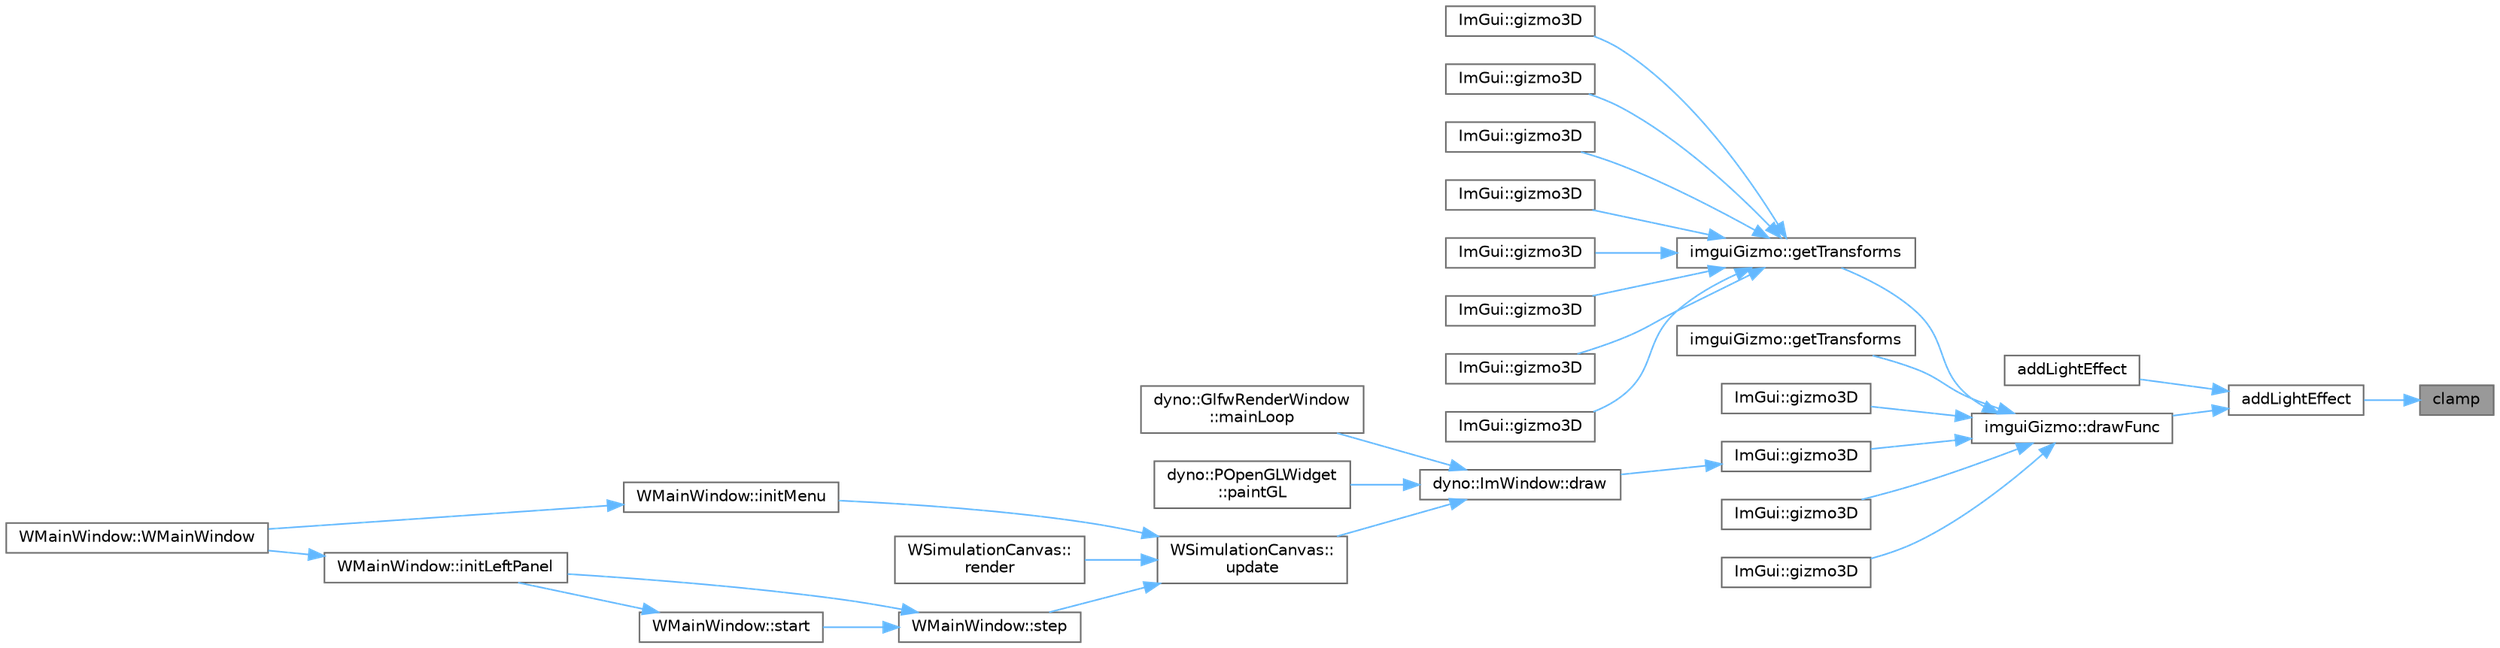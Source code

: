 digraph "clamp"
{
 // LATEX_PDF_SIZE
  bgcolor="transparent";
  edge [fontname=Helvetica,fontsize=10,labelfontname=Helvetica,labelfontsize=10];
  node [fontname=Helvetica,fontsize=10,shape=box,height=0.2,width=0.4];
  rankdir="RL";
  Node1 [id="Node000001",label="clamp",height=0.2,width=0.4,color="gray40", fillcolor="grey60", style="filled", fontcolor="black",tooltip=" "];
  Node1 -> Node2 [id="edge1_Node000001_Node000002",dir="back",color="steelblue1",style="solid",tooltip=" "];
  Node2 [id="Node000002",label="addLightEffect",height=0.2,width=0.4,color="grey40", fillcolor="white", style="filled",URL="$im_gu_i_z_m_oquat_8cpp.html#aed1ab0cf6cd9a5577f8b3bf479b054a4",tooltip=" "];
  Node2 -> Node3 [id="edge2_Node000002_Node000003",dir="back",color="steelblue1",style="solid",tooltip=" "];
  Node3 [id="Node000003",label="addLightEffect",height=0.2,width=0.4,color="grey40", fillcolor="white", style="filled",URL="$im_gu_i_z_m_oquat_8cpp.html#ac274c15e6e8f55cf59fd8da97d8d1ba8",tooltip=" "];
  Node2 -> Node4 [id="edge3_Node000002_Node000004",dir="back",color="steelblue1",style="solid",tooltip=" "];
  Node4 [id="Node000004",label="imguiGizmo::drawFunc",height=0.2,width=0.4,color="grey40", fillcolor="white", style="filled",URL="$structimgui_gizmo.html#a2c005d30d9ee3d3937373021936c1767",tooltip=" "];
  Node4 -> Node5 [id="edge4_Node000004_Node000005",dir="back",color="steelblue1",style="solid",tooltip=" "];
  Node5 [id="Node000005",label="imguiGizmo::getTransforms",height=0.2,width=0.4,color="grey40", fillcolor="white", style="filled",URL="$structimgui_gizmo.html#a241e926bd8739c54983bcd91be4b6ae3",tooltip=" "];
  Node5 -> Node6 [id="edge5_Node000005_Node000006",dir="back",color="steelblue1",style="solid",tooltip=" "];
  Node6 [id="Node000006",label="ImGui::gizmo3D",height=0.2,width=0.4,color="grey40", fillcolor="white", style="filled",URL="$namespace_im_gui.html#a61af30d549f6c2243c57a0d0d061e09a",tooltip=" "];
  Node5 -> Node7 [id="edge6_Node000005_Node000007",dir="back",color="steelblue1",style="solid",tooltip=" "];
  Node7 [id="Node000007",label="ImGui::gizmo3D",height=0.2,width=0.4,color="grey40", fillcolor="white", style="filled",URL="$namespace_im_gui.html#a877be18466d4e04f0b09af645d4406e1",tooltip=" "];
  Node5 -> Node8 [id="edge7_Node000005_Node000008",dir="back",color="steelblue1",style="solid",tooltip=" "];
  Node8 [id="Node000008",label="ImGui::gizmo3D",height=0.2,width=0.4,color="grey40", fillcolor="white", style="filled",URL="$namespace_im_gui.html#aca23c804bdcbc5de33b66933c14b5ad5",tooltip=" "];
  Node5 -> Node9 [id="edge8_Node000005_Node000009",dir="back",color="steelblue1",style="solid",tooltip=" "];
  Node9 [id="Node000009",label="ImGui::gizmo3D",height=0.2,width=0.4,color="grey40", fillcolor="white", style="filled",URL="$namespace_im_gui.html#af8ad013ce393b429a4a25fac01db6eda",tooltip=" "];
  Node5 -> Node10 [id="edge9_Node000005_Node000010",dir="back",color="steelblue1",style="solid",tooltip=" "];
  Node10 [id="Node000010",label="ImGui::gizmo3D",height=0.2,width=0.4,color="grey40", fillcolor="white", style="filled",URL="$namespace_im_gui.html#ae46fdfc64230fbd1698c69abd92fdfd6",tooltip=" "];
  Node5 -> Node11 [id="edge10_Node000005_Node000011",dir="back",color="steelblue1",style="solid",tooltip=" "];
  Node11 [id="Node000011",label="ImGui::gizmo3D",height=0.2,width=0.4,color="grey40", fillcolor="white", style="filled",URL="$namespace_im_gui.html#a027118ce41bc41c2f73b6d6e53140a85",tooltip=" "];
  Node5 -> Node12 [id="edge11_Node000005_Node000012",dir="back",color="steelblue1",style="solid",tooltip=" "];
  Node12 [id="Node000012",label="ImGui::gizmo3D",height=0.2,width=0.4,color="grey40", fillcolor="white", style="filled",URL="$namespace_im_gui.html#a11d3b06a2efc1fbdd031cc2685b01eed",tooltip=" "];
  Node5 -> Node13 [id="edge12_Node000005_Node000013",dir="back",color="steelblue1",style="solid",tooltip=" "];
  Node13 [id="Node000013",label="ImGui::gizmo3D",height=0.2,width=0.4,color="grey40", fillcolor="white", style="filled",URL="$namespace_im_gui.html#a2d2455778ebb948b9a7ca59128bc8493",tooltip=" "];
  Node4 -> Node14 [id="edge13_Node000004_Node000014",dir="back",color="steelblue1",style="solid",tooltip=" "];
  Node14 [id="Node000014",label="imguiGizmo::getTransforms",height=0.2,width=0.4,color="grey40", fillcolor="white", style="filled",URL="$structimgui_gizmo.html#a2069152a9dbaa940aa7d07c612afea8c",tooltip=" "];
  Node4 -> Node15 [id="edge14_Node000004_Node000015",dir="back",color="steelblue1",style="solid",tooltip=" "];
  Node15 [id="Node000015",label="ImGui::gizmo3D",height=0.2,width=0.4,color="grey40", fillcolor="white", style="filled",URL="$namespace_im_gui.html#af61ec011c335cdee3b2f83ef42d5b05e",tooltip=" "];
  Node4 -> Node16 [id="edge15_Node000004_Node000016",dir="back",color="steelblue1",style="solid",tooltip=" "];
  Node16 [id="Node000016",label="ImGui::gizmo3D",height=0.2,width=0.4,color="grey40", fillcolor="white", style="filled",URL="$namespace_im_gui.html#a90c2cd6c4e407679a6fb59114728de1b",tooltip=" "];
  Node16 -> Node17 [id="edge16_Node000016_Node000017",dir="back",color="steelblue1",style="solid",tooltip=" "];
  Node17 [id="Node000017",label="dyno::ImWindow::draw",height=0.2,width=0.4,color="grey40", fillcolor="white", style="filled",URL="$classdyno_1_1_im_window.html#a5075b54a2c06c5ca3ba633b3388cd836",tooltip=" "];
  Node17 -> Node18 [id="edge17_Node000017_Node000018",dir="back",color="steelblue1",style="solid",tooltip=" "];
  Node18 [id="Node000018",label="dyno::GlfwRenderWindow\l::mainLoop",height=0.2,width=0.4,color="grey40", fillcolor="white", style="filled",URL="$classdyno_1_1_glfw_render_window.html#a3bb103fce2b4642f10773e3c2ca9972d",tooltip=" "];
  Node17 -> Node19 [id="edge18_Node000017_Node000019",dir="back",color="steelblue1",style="solid",tooltip=" "];
  Node19 [id="Node000019",label="dyno::POpenGLWidget\l::paintGL",height=0.2,width=0.4,color="grey40", fillcolor="white", style="filled",URL="$classdyno_1_1_p_open_g_l_widget.html#ac3a49d40cf6bccf88a5b46f18f98ad07",tooltip=" "];
  Node17 -> Node20 [id="edge19_Node000017_Node000020",dir="back",color="steelblue1",style="solid",tooltip=" "];
  Node20 [id="Node000020",label="WSimulationCanvas::\lupdate",height=0.2,width=0.4,color="grey40", fillcolor="white", style="filled",URL="$class_w_simulation_canvas.html#af330bd93a0dc5ced223cf07561b2374d",tooltip=" "];
  Node20 -> Node21 [id="edge20_Node000020_Node000021",dir="back",color="steelblue1",style="solid",tooltip=" "];
  Node21 [id="Node000021",label="WMainWindow::initMenu",height=0.2,width=0.4,color="grey40", fillcolor="white", style="filled",URL="$class_w_main_window.html#a7341f8de72ede8022b0b353e11df0bba",tooltip=" "];
  Node21 -> Node22 [id="edge21_Node000021_Node000022",dir="back",color="steelblue1",style="solid",tooltip=" "];
  Node22 [id="Node000022",label="WMainWindow::WMainWindow",height=0.2,width=0.4,color="grey40", fillcolor="white", style="filled",URL="$class_w_main_window.html#ad9432332a2d47efa21104a03bcd1c5fe",tooltip=" "];
  Node20 -> Node23 [id="edge22_Node000020_Node000023",dir="back",color="steelblue1",style="solid",tooltip=" "];
  Node23 [id="Node000023",label="WSimulationCanvas::\lrender",height=0.2,width=0.4,color="grey40", fillcolor="white", style="filled",URL="$class_w_simulation_canvas.html#a29b6d8daeef2b20158893b121997420c",tooltip=" "];
  Node20 -> Node24 [id="edge23_Node000020_Node000024",dir="back",color="steelblue1",style="solid",tooltip=" "];
  Node24 [id="Node000024",label="WMainWindow::step",height=0.2,width=0.4,color="grey40", fillcolor="white", style="filled",URL="$class_w_main_window.html#ae5389adf709fa3230dcf7aa43bf74a01",tooltip=" "];
  Node24 -> Node25 [id="edge24_Node000024_Node000025",dir="back",color="steelblue1",style="solid",tooltip=" "];
  Node25 [id="Node000025",label="WMainWindow::initLeftPanel",height=0.2,width=0.4,color="grey40", fillcolor="white", style="filled",URL="$class_w_main_window.html#ab9eac61256921bae2858f7ce9ad73a4f",tooltip=" "];
  Node25 -> Node22 [id="edge25_Node000025_Node000022",dir="back",color="steelblue1",style="solid",tooltip=" "];
  Node24 -> Node26 [id="edge26_Node000024_Node000026",dir="back",color="steelblue1",style="solid",tooltip=" "];
  Node26 [id="Node000026",label="WMainWindow::start",height=0.2,width=0.4,color="grey40", fillcolor="white", style="filled",URL="$class_w_main_window.html#adafeb33ccab943e1d587c9dc64ddae76",tooltip=" "];
  Node26 -> Node25 [id="edge27_Node000026_Node000025",dir="back",color="steelblue1",style="solid",tooltip=" "];
  Node4 -> Node27 [id="edge28_Node000004_Node000027",dir="back",color="steelblue1",style="solid",tooltip=" "];
  Node27 [id="Node000027",label="ImGui::gizmo3D",height=0.2,width=0.4,color="grey40", fillcolor="white", style="filled",URL="$namespace_im_gui.html#a8d9228acc39af8e1a47b2bd05bcb054d",tooltip=" "];
  Node4 -> Node28 [id="edge29_Node000004_Node000028",dir="back",color="steelblue1",style="solid",tooltip=" "];
  Node28 [id="Node000028",label="ImGui::gizmo3D",height=0.2,width=0.4,color="grey40", fillcolor="white", style="filled",URL="$namespace_im_gui.html#aa09bc84b694b646f34ca6b4eec5c25e5",tooltip=" "];
}
